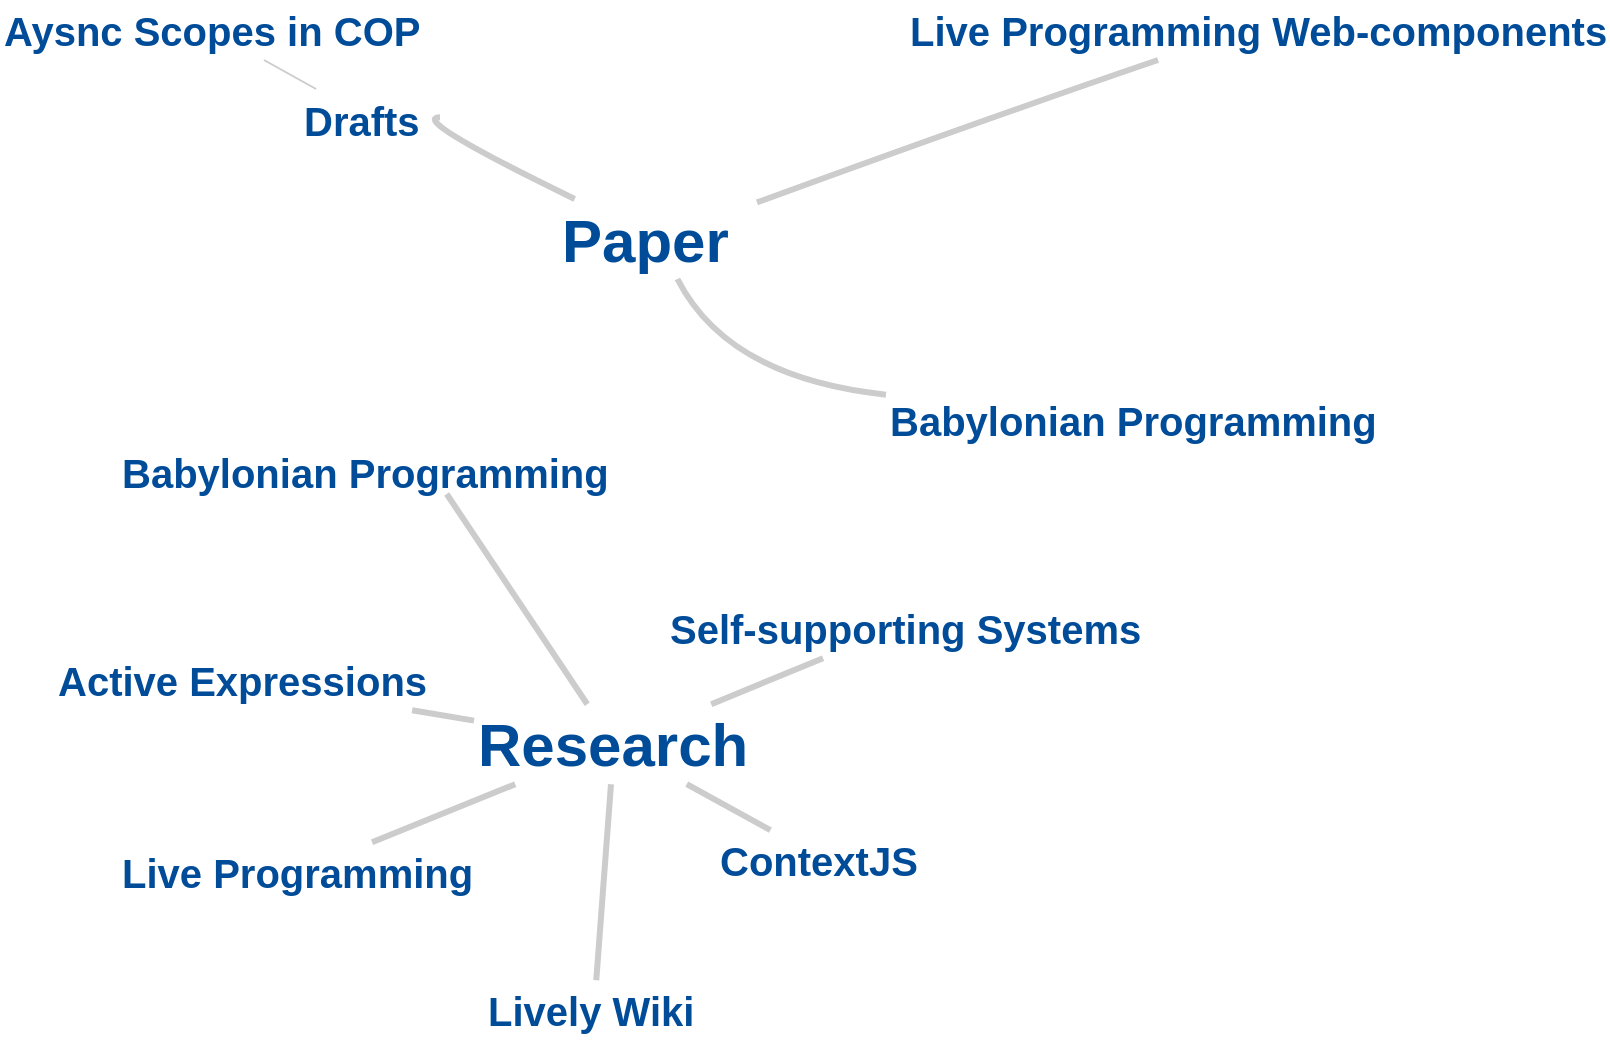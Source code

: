 <mxfile version="12.1.7" type="github" pages="1">
  <diagram name="Page-1" id="97a40813-6b03-0c74-37c1-0168de264b11">
    <mxGraphModel dx="1235" dy="962" grid="1" gridSize="10" guides="1" tooltips="1" connect="1" arrows="1" fold="1" page="1" pageScale="1" pageWidth="500" pageHeight="300" background="#ffffff" math="0" shadow="0">
      <root>
        <mxCell id="0"/>
        <mxCell id="1" parent="0"/>
        <mxCell id="yBwnGZZojRsTkvd7AFwB-1" value="Paper" style="text;html=1;fontSize=30;fontColor=#004C99;fontStyle=1;verticalAlign=middle;" vertex="1" parent="1">
          <mxGeometry x="308.5" y="119.5" width="100" height="40" as="geometry"/>
        </mxCell>
        <mxCell id="yBwnGZZojRsTkvd7AFwB-2" value="&lt;div&gt;Babylonian Programming&lt;br&gt;&lt;/div&gt;" style="text;html=1;resizable=0;points=[];autosize=1;align=left;verticalAlign=middle;fontSize=20;fontColor=#004C99;fontStyle=1;" vertex="1" parent="1">
          <mxGeometry x="473" y="215" width="240" height="30" as="geometry"/>
        </mxCell>
        <mxCell id="yBwnGZZojRsTkvd7AFwB-3" value="Live Programming Web-components" style="text;html=1;fontSize=20;fontColor=#004C99;fontStyle=1;verticalAlign=middle;" vertex="1" parent="1">
          <mxGeometry x="483" y="20" width="340" height="30" as="geometry"/>
        </mxCell>
        <mxCell id="yBwnGZZojRsTkvd7AFwB-4" value="" style="endArrow=none;html=1;shadow=0;strokeColor=#CCCCCC;strokeWidth=3;fontSize=14;fontColor=#004C99;curved=1;verticalAlign=middle;" edge="1" parent="1" source="yBwnGZZojRsTkvd7AFwB-2" target="yBwnGZZojRsTkvd7AFwB-1">
          <mxGeometry width="50" height="50" relative="1" as="geometry">
            <mxPoint x="625.333" y="395" as="sourcePoint"/>
            <mxPoint x="404" y="199" as="targetPoint"/>
            <Array as="points">
              <mxPoint x="394" y="209"/>
            </Array>
          </mxGeometry>
        </mxCell>
        <mxCell id="yBwnGZZojRsTkvd7AFwB-5" value="" style="endArrow=none;html=1;shadow=0;strokeColor=#CCCCCC;strokeWidth=3;fontSize=14;fontColor=#004C99;curved=1;verticalAlign=middle;" edge="1" parent="1" source="yBwnGZZojRsTkvd7AFwB-3" target="yBwnGZZojRsTkvd7AFwB-1">
          <mxGeometry width="50" height="50" relative="1" as="geometry">
            <mxPoint x="714.333" y="167.5" as="sourcePoint"/>
            <mxPoint x="497.152" y="196.0" as="targetPoint"/>
            <Array as="points">
              <mxPoint x="524" y="79"/>
            </Array>
          </mxGeometry>
        </mxCell>
        <mxCell id="yBwnGZZojRsTkvd7AFwB-6" value="" style="edgeStyle=none;orthogonalLoop=1;jettySize=auto;html=1;shadow=0;endArrow=none;strokeColor=#CCCCCC;strokeWidth=1;fontSize=14;fontColor=#004C99;" edge="1" parent="1" source="yBwnGZZojRsTkvd7AFwB-7" target="yBwnGZZojRsTkvd7AFwB-8">
          <mxGeometry relative="1" as="geometry">
            <mxPoint x="134.031" y="144.5" as="targetPoint"/>
          </mxGeometry>
        </mxCell>
        <mxCell id="yBwnGZZojRsTkvd7AFwB-7" value="Drafts" style="text;html=1;fontSize=20;fontColor=#004C99;fontStyle=1;verticalAlign=middle;" vertex="1" parent="1">
          <mxGeometry x="180" y="64.5" width="70" height="30" as="geometry"/>
        </mxCell>
        <mxCell id="yBwnGZZojRsTkvd7AFwB-8" value="Aysnc Scopes in COP" style="text;html=1;fontSize=20;fontColor=#004C99;fontStyle=1;verticalAlign=middle;" vertex="1" parent="1">
          <mxGeometry x="30" y="20" width="210" height="30" as="geometry"/>
        </mxCell>
        <mxCell id="yBwnGZZojRsTkvd7AFwB-9" value="" style="endArrow=none;html=1;shadow=0;strokeColor=#CCCCCC;strokeWidth=3;fontSize=14;fontColor=#004C99;curved=1;verticalAlign=middle;" edge="1" parent="1" source="yBwnGZZojRsTkvd7AFwB-7" target="yBwnGZZojRsTkvd7AFwB-1">
          <mxGeometry width="50" height="50" relative="1" as="geometry">
            <mxPoint x="648.317" y="250" as="sourcePoint"/>
            <mxPoint x="508.318" y="123.0" as="targetPoint"/>
            <Array as="points">
              <mxPoint x="234" y="79"/>
            </Array>
          </mxGeometry>
        </mxCell>
        <mxCell id="yBwnGZZojRsTkvd7AFwB-10" value="Babylonian Programming" style="whiteSpace=wrap;html=1;fontSize=20;fontColor=#004C99;fontStyle=1;align=left;strokeColor=none;fillColor=none;gradientColor=none;" vertex="1" parent="1">
          <mxGeometry x="89" y="245" width="314" height="22" as="geometry"/>
        </mxCell>
        <mxCell id="yBwnGZZojRsTkvd7AFwB-11" style="edgeStyle=none;orthogonalLoop=1;jettySize=auto;html=1;shadow=0;endArrow=none;strokeColor=#CCCCCC;strokeWidth=3;fontSize=14;fontColor=#004C99;" edge="1" parent="1" source="yBwnGZZojRsTkvd7AFwB-17" target="yBwnGZZojRsTkvd7AFwB-10">
          <mxGeometry relative="1" as="geometry"/>
        </mxCell>
        <mxCell id="yBwnGZZojRsTkvd7AFwB-12" style="edgeStyle=none;orthogonalLoop=1;jettySize=auto;html=1;shadow=0;endArrow=none;strokeColor=#CCCCCC;strokeWidth=3;fontSize=14;fontColor=#004C99;" edge="1" parent="1" source="yBwnGZZojRsTkvd7AFwB-17" target="yBwnGZZojRsTkvd7AFwB-18">
          <mxGeometry relative="1" as="geometry"/>
        </mxCell>
        <mxCell id="yBwnGZZojRsTkvd7AFwB-13" style="edgeStyle=none;orthogonalLoop=1;jettySize=auto;html=1;shadow=0;endArrow=none;strokeColor=#CCCCCC;strokeWidth=3;fontSize=14;fontColor=#004C99;" edge="1" parent="1" source="yBwnGZZojRsTkvd7AFwB-17" target="yBwnGZZojRsTkvd7AFwB-20">
          <mxGeometry relative="1" as="geometry"/>
        </mxCell>
        <mxCell id="yBwnGZZojRsTkvd7AFwB-14" style="edgeStyle=none;orthogonalLoop=1;jettySize=auto;html=1;shadow=0;endArrow=none;strokeColor=#CCCCCC;strokeWidth=3;fontSize=14;fontColor=#004C99;" edge="1" parent="1" source="yBwnGZZojRsTkvd7AFwB-17" target="yBwnGZZojRsTkvd7AFwB-22">
          <mxGeometry relative="1" as="geometry"/>
        </mxCell>
        <mxCell id="yBwnGZZojRsTkvd7AFwB-15" style="edgeStyle=none;orthogonalLoop=1;jettySize=auto;html=1;shadow=0;endArrow=none;strokeColor=#CCCCCC;strokeWidth=3;fontSize=14;fontColor=#004C99;" edge="1" parent="1" source="yBwnGZZojRsTkvd7AFwB-17" target="yBwnGZZojRsTkvd7AFwB-19">
          <mxGeometry relative="1" as="geometry"/>
        </mxCell>
        <mxCell id="yBwnGZZojRsTkvd7AFwB-16" style="edgeStyle=none;orthogonalLoop=1;jettySize=auto;html=1;shadow=0;endArrow=none;strokeColor=#CCCCCC;strokeWidth=3;fontSize=14;fontColor=#004C99;" edge="1" parent="1" source="yBwnGZZojRsTkvd7AFwB-17" target="yBwnGZZojRsTkvd7AFwB-21">
          <mxGeometry relative="1" as="geometry"/>
        </mxCell>
        <mxCell id="yBwnGZZojRsTkvd7AFwB-17" value="Research" style="text;html=1;strokeColor=none;fillColor=none;align=left;verticalAlign=middle;labelPosition=center;verticalLabelPosition=middle;labelBorderColor=none;fontSize=30;fontColor=#004C99;fontStyle=1;" vertex="1" parent="1">
          <mxGeometry x="267" y="372.103" width="140" height="40" as="geometry"/>
        </mxCell>
        <mxCell id="yBwnGZZojRsTkvd7AFwB-18" value="Active Expressions" style="html=1;fontSize=20;fontColor=#004C99;fontStyle=1;align=left;strokeColor=none;fillColor=none;gradientColor=none;" vertex="1" parent="1">
          <mxGeometry x="57" y="345.103" width="180" height="30" as="geometry"/>
        </mxCell>
        <mxCell id="yBwnGZZojRsTkvd7AFwB-19" value="ContextJS" style="html=1;fontSize=20;fontColor=#004C99;fontStyle=1;align=left;strokeColor=none;fillColor=none;gradientColor=none;" vertex="1" parent="1">
          <mxGeometry x="387.5" y="435.103" width="110" height="30" as="geometry"/>
        </mxCell>
        <mxCell id="yBwnGZZojRsTkvd7AFwB-20" value="Live Programming" style="html=1;fontSize=20;fontColor=#004C99;fontStyle=1;align=left;strokeColor=none;fillColor=none;gradientColor=none;" vertex="1" parent="1">
          <mxGeometry x="89" y="441.103" width="180" height="30" as="geometry"/>
        </mxCell>
        <mxCell id="yBwnGZZojRsTkvd7AFwB-21" value="Self-supporting Systems" style="html=1;fontSize=20;fontColor=#004C99;fontStyle=1;align=left;strokeColor=none;fillColor=none;gradientColor=none;" vertex="1" parent="1">
          <mxGeometry x="363" y="319.103" width="230" height="30" as="geometry"/>
        </mxCell>
        <mxCell id="yBwnGZZojRsTkvd7AFwB-22" value="Lively Wiki" style="html=1;fontSize=20;fontColor=#004C99;fontStyle=1;align=left;strokeColor=none;fillColor=none;gradientColor=none;" vertex="1" parent="1">
          <mxGeometry x="272" y="510.103" width="110" height="30" as="geometry"/>
        </mxCell>
      </root>
    </mxGraphModel>
  </diagram>
</mxfile>
